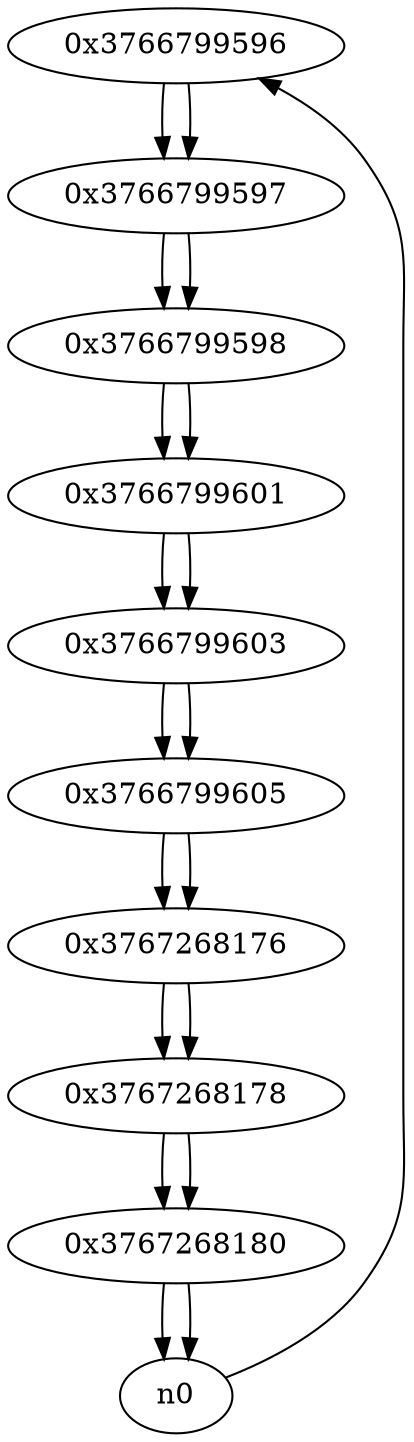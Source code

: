 digraph G{
/* nodes */
  n1 [label="0x3766799596"]
  n2 [label="0x3766799597"]
  n3 [label="0x3766799598"]
  n4 [label="0x3766799601"]
  n5 [label="0x3766799603"]
  n6 [label="0x3766799605"]
  n7 [label="0x3767268176"]
  n8 [label="0x3767268178"]
  n9 [label="0x3767268180"]
/* edges */
n1 -> n2;
n0 -> n1;
n2 -> n3;
n1 -> n2;
n3 -> n4;
n2 -> n3;
n4 -> n5;
n3 -> n4;
n5 -> n6;
n4 -> n5;
n6 -> n7;
n5 -> n6;
n7 -> n8;
n6 -> n7;
n8 -> n9;
n7 -> n8;
n9 -> n0;
n9 -> n0;
n8 -> n9;
}
